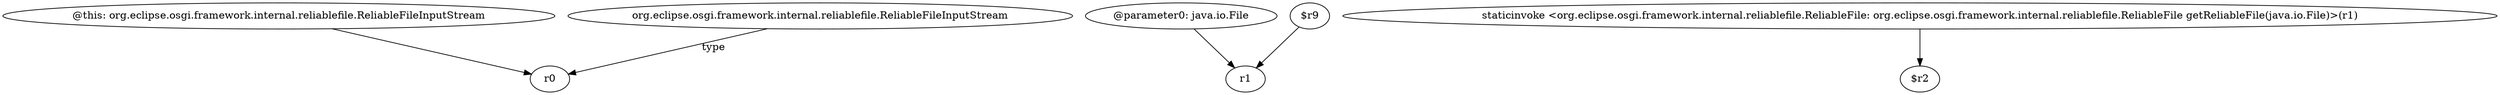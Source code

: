 digraph g {
0[label="@this: org.eclipse.osgi.framework.internal.reliablefile.ReliableFileInputStream"]
1[label="r0"]
0->1[label=""]
2[label="@parameter0: java.io.File"]
3[label="r1"]
2->3[label=""]
4[label="$r9"]
4->3[label=""]
5[label="org.eclipse.osgi.framework.internal.reliablefile.ReliableFileInputStream"]
5->1[label="type"]
6[label="staticinvoke <org.eclipse.osgi.framework.internal.reliablefile.ReliableFile: org.eclipse.osgi.framework.internal.reliablefile.ReliableFile getReliableFile(java.io.File)>(r1)"]
7[label="$r2"]
6->7[label=""]
}